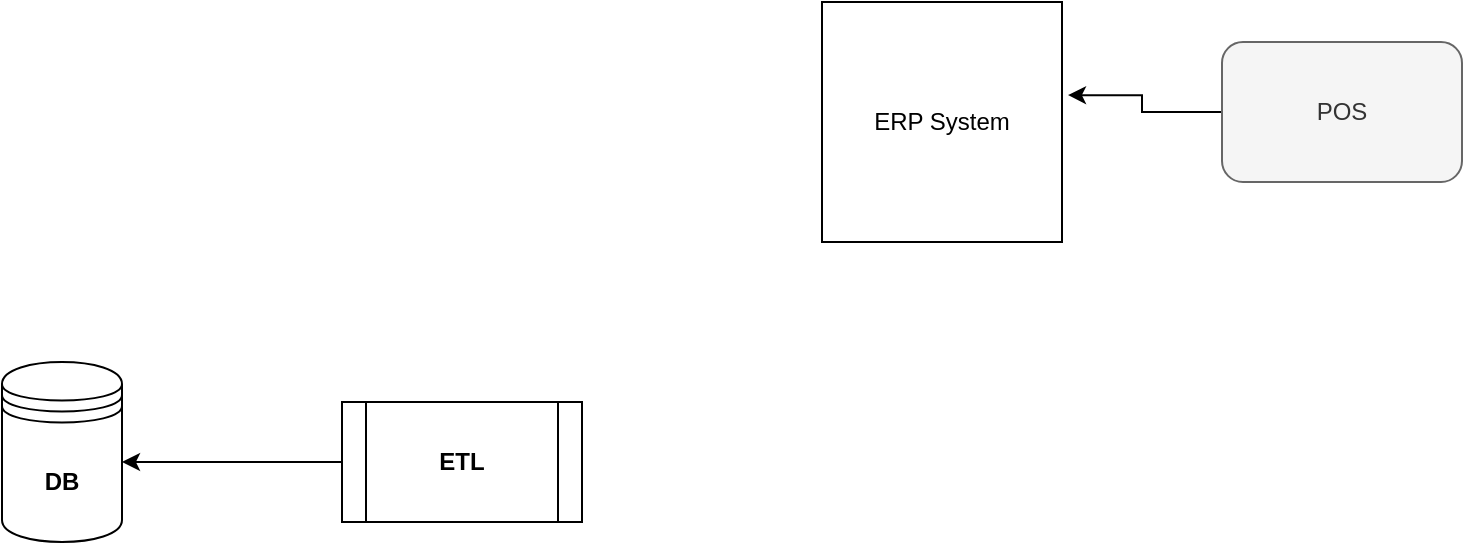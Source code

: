 <mxfile version="13.7.5" type="github">
  <diagram id="FiWus2NepTCjiJmsn23C" name="Page-1">
    <mxGraphModel dx="817" dy="462" grid="1" gridSize="10" guides="1" tooltips="1" connect="1" arrows="1" fold="1" page="1" pageScale="1" pageWidth="850" pageHeight="1100" math="0" shadow="0">
      <root>
        <mxCell id="0" />
        <mxCell id="1" parent="0" />
        <mxCell id="2eCx6hyfCHFYnBr3Uz4X-3" style="edgeStyle=orthogonalEdgeStyle;rounded=0;orthogonalLoop=1;jettySize=auto;html=1;entryX=1.025;entryY=0.388;entryDx=0;entryDy=0;entryPerimeter=0;" edge="1" parent="1" source="2eCx6hyfCHFYnBr3Uz4X-1" target="2eCx6hyfCHFYnBr3Uz4X-2">
          <mxGeometry relative="1" as="geometry" />
        </mxCell>
        <mxCell id="2eCx6hyfCHFYnBr3Uz4X-1" value="POS" style="rounded=1;whiteSpace=wrap;html=1;fillColor=#f5f5f5;strokeColor=#666666;fontColor=#333333;" vertex="1" parent="1">
          <mxGeometry x="670" y="100" width="120" height="70" as="geometry" />
        </mxCell>
        <mxCell id="2eCx6hyfCHFYnBr3Uz4X-2" value="ERP System" style="whiteSpace=wrap;html=1;aspect=fixed;" vertex="1" parent="1">
          <mxGeometry x="470" y="80" width="120" height="120" as="geometry" />
        </mxCell>
        <mxCell id="2eCx6hyfCHFYnBr3Uz4X-6" style="edgeStyle=orthogonalEdgeStyle;rounded=0;orthogonalLoop=1;jettySize=auto;html=1;entryX=1;entryY=0.5;entryDx=0;entryDy=0;entryPerimeter=0;" edge="1" parent="1" source="2eCx6hyfCHFYnBr3Uz4X-5">
          <mxGeometry relative="1" as="geometry">
            <mxPoint x="120" y="310" as="targetPoint" />
          </mxGeometry>
        </mxCell>
        <mxCell id="2eCx6hyfCHFYnBr3Uz4X-5" value="&lt;b&gt;ETL&lt;/b&gt;" style="shape=process;whiteSpace=wrap;html=1;backgroundOutline=1;" vertex="1" parent="1">
          <mxGeometry x="230" y="280" width="120" height="60" as="geometry" />
        </mxCell>
        <mxCell id="2eCx6hyfCHFYnBr3Uz4X-7" value="&lt;b&gt;DB&lt;/b&gt;" style="shape=datastore;whiteSpace=wrap;html=1;" vertex="1" parent="1">
          <mxGeometry x="60" y="260" width="60" height="90" as="geometry" />
        </mxCell>
      </root>
    </mxGraphModel>
  </diagram>
</mxfile>
